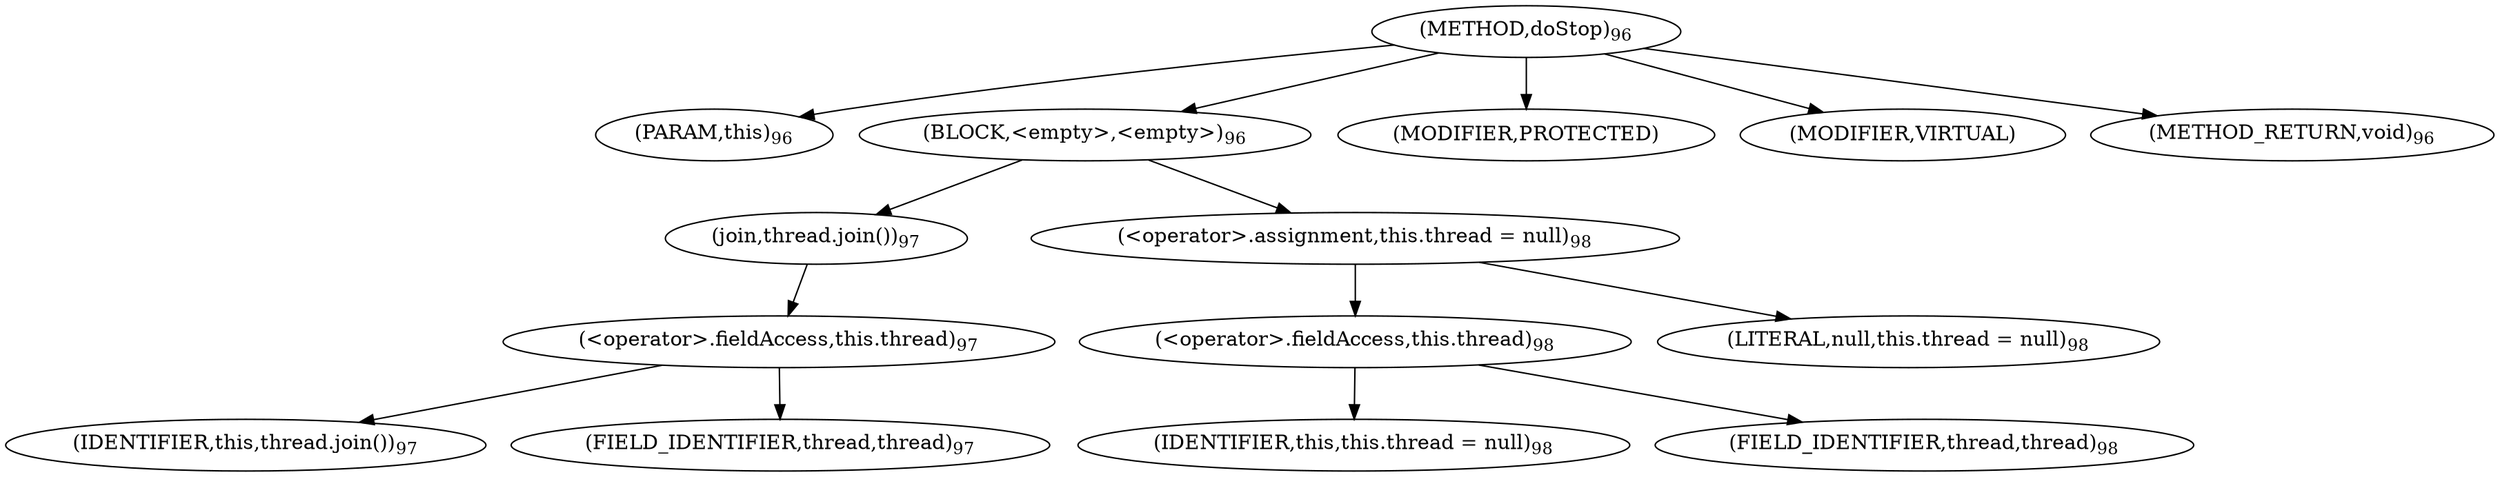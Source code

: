 digraph "doStop" {  
"197" [label = <(METHOD,doStop)<SUB>96</SUB>> ]
"198" [label = <(PARAM,this)<SUB>96</SUB>> ]
"199" [label = <(BLOCK,&lt;empty&gt;,&lt;empty&gt;)<SUB>96</SUB>> ]
"200" [label = <(join,thread.join())<SUB>97</SUB>> ]
"201" [label = <(&lt;operator&gt;.fieldAccess,this.thread)<SUB>97</SUB>> ]
"202" [label = <(IDENTIFIER,this,thread.join())<SUB>97</SUB>> ]
"203" [label = <(FIELD_IDENTIFIER,thread,thread)<SUB>97</SUB>> ]
"204" [label = <(&lt;operator&gt;.assignment,this.thread = null)<SUB>98</SUB>> ]
"205" [label = <(&lt;operator&gt;.fieldAccess,this.thread)<SUB>98</SUB>> ]
"206" [label = <(IDENTIFIER,this,this.thread = null)<SUB>98</SUB>> ]
"207" [label = <(FIELD_IDENTIFIER,thread,thread)<SUB>98</SUB>> ]
"208" [label = <(LITERAL,null,this.thread = null)<SUB>98</SUB>> ]
"209" [label = <(MODIFIER,PROTECTED)> ]
"210" [label = <(MODIFIER,VIRTUAL)> ]
"211" [label = <(METHOD_RETURN,void)<SUB>96</SUB>> ]
  "197" -> "198" 
  "197" -> "199" 
  "197" -> "209" 
  "197" -> "210" 
  "197" -> "211" 
  "199" -> "200" 
  "199" -> "204" 
  "200" -> "201" 
  "201" -> "202" 
  "201" -> "203" 
  "204" -> "205" 
  "204" -> "208" 
  "205" -> "206" 
  "205" -> "207" 
}
